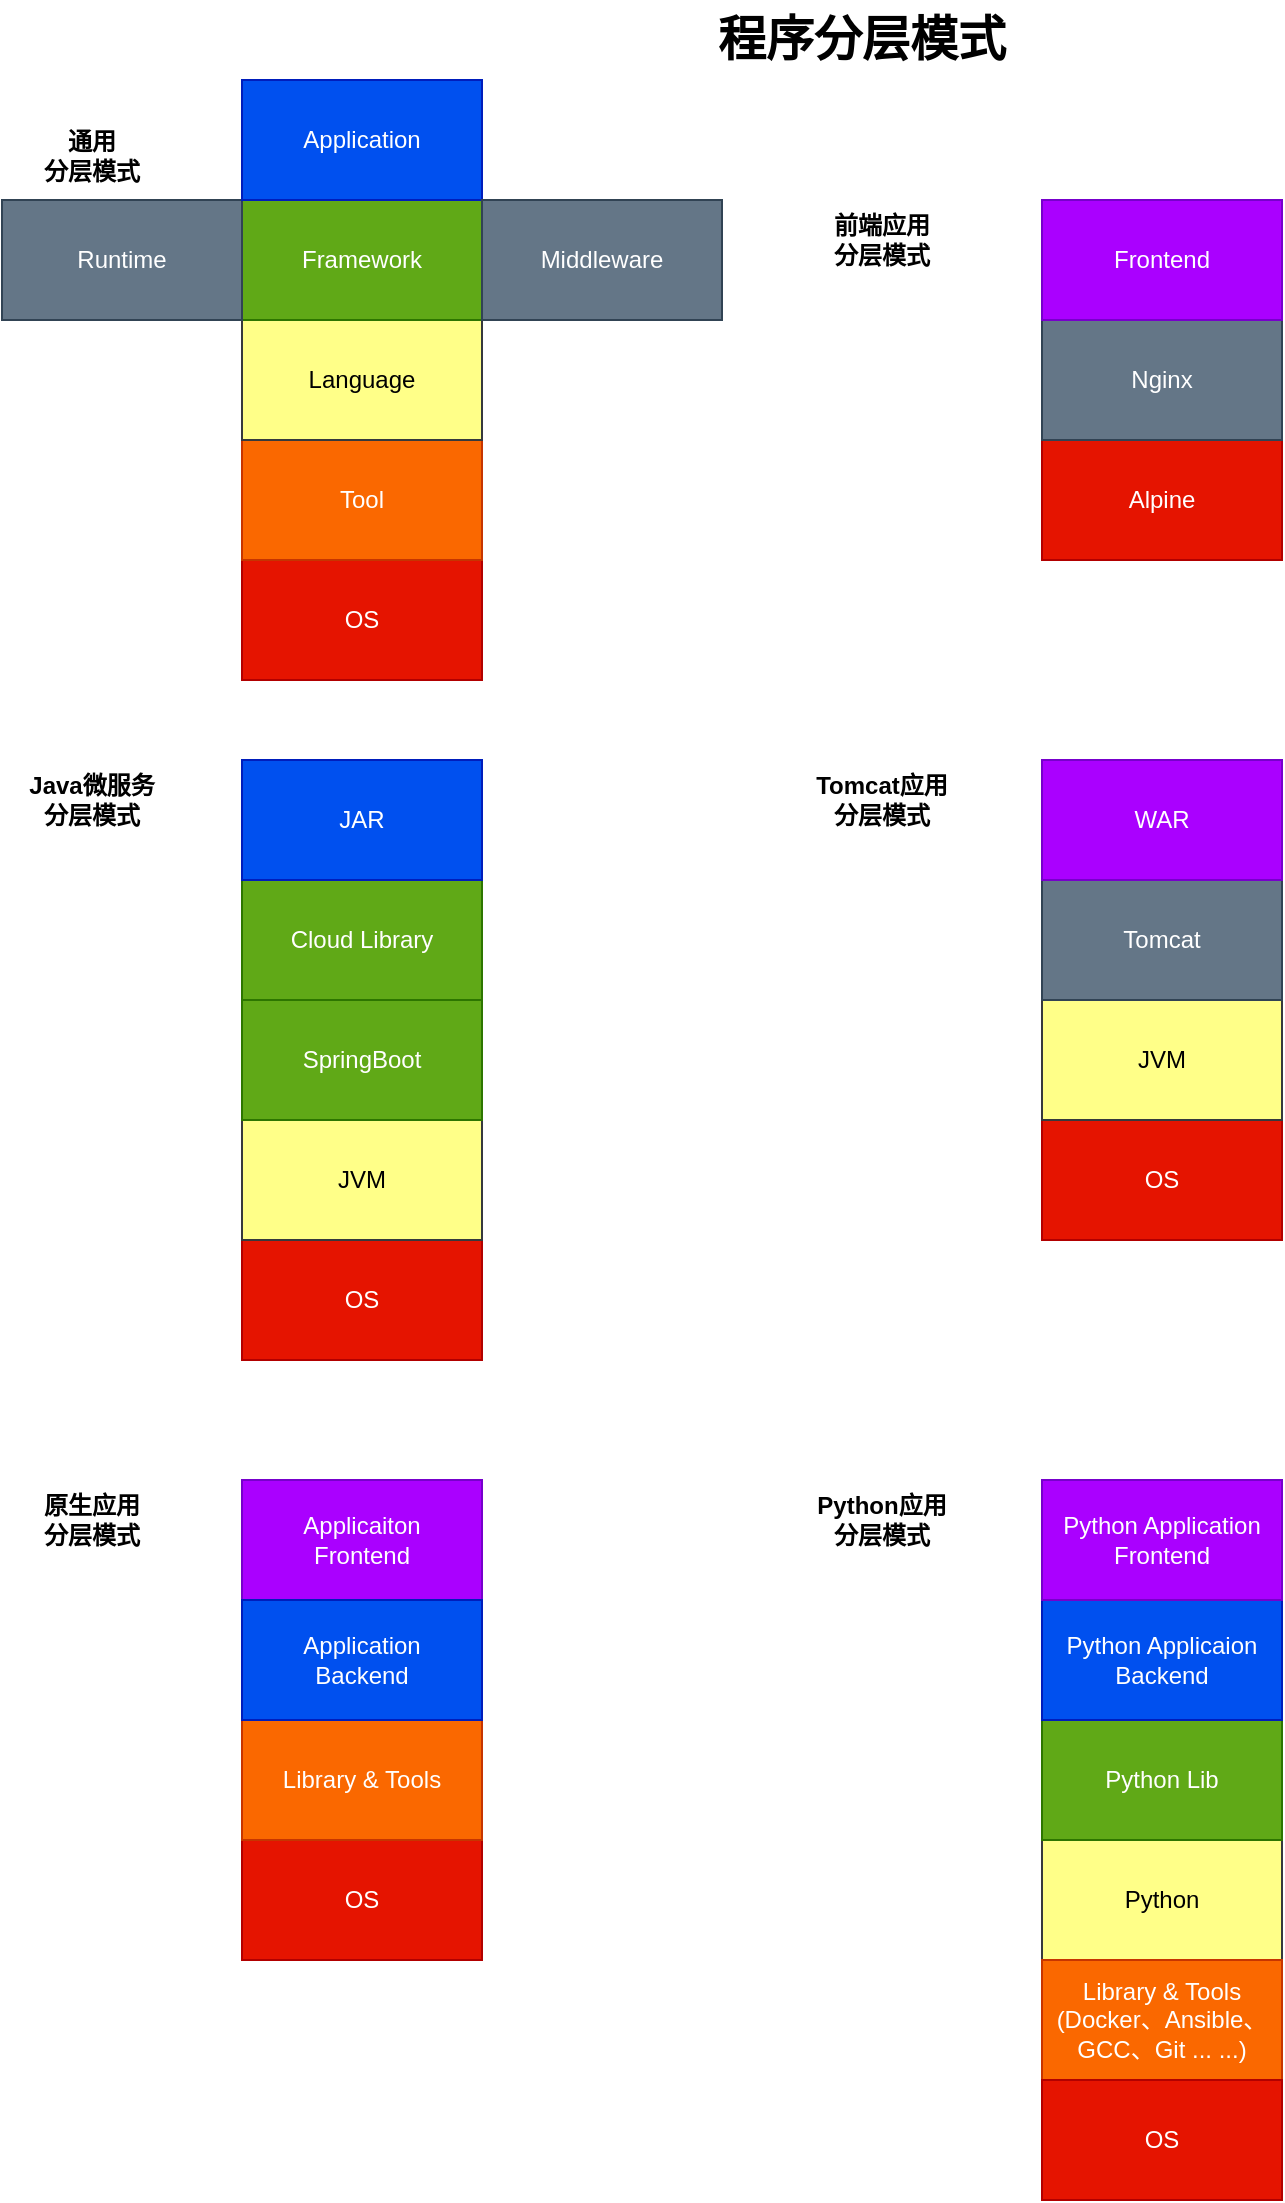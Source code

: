 <mxfile version="12.9.14" type="device"><diagram id="JvpuHZZRRwBAxqdjc421" name="Page-1"><mxGraphModel dx="1481" dy="912" grid="1" gridSize="10" guides="1" tooltips="1" connect="1" arrows="1" fold="1" page="1" pageScale="1" pageWidth="827" pageHeight="1169" math="0" shadow="0"><root><mxCell id="0"/><mxCell id="1" parent="0"/><mxCell id="VhGBrKFccaI3YiUb_jrI-1" value="OS" style="rounded=0;whiteSpace=wrap;html=1;fillColor=#e51400;strokeColor=#B20000;fontColor=#ffffff;" parent="1" vertex="1"><mxGeometry x="160" y="300" width="120" height="60" as="geometry"/></mxCell><mxCell id="VhGBrKFccaI3YiUb_jrI-2" value="Tool" style="rounded=0;whiteSpace=wrap;html=1;fillColor=#fa6800;strokeColor=#C73500;fontColor=#ffffff;" parent="1" vertex="1"><mxGeometry x="160" y="240" width="120" height="60" as="geometry"/></mxCell><mxCell id="VhGBrKFccaI3YiUb_jrI-3" value="Language" style="rounded=0;whiteSpace=wrap;html=1;fillColor=#ffff88;strokeColor=#36393d;" parent="1" vertex="1"><mxGeometry x="160" y="180" width="120" height="60" as="geometry"/></mxCell><mxCell id="VhGBrKFccaI3YiUb_jrI-4" value="Framework" style="rounded=0;whiteSpace=wrap;html=1;fillColor=#60a917;strokeColor=#2D7600;fontColor=#ffffff;" parent="1" vertex="1"><mxGeometry x="160" y="120" width="120" height="60" as="geometry"/></mxCell><mxCell id="VhGBrKFccaI3YiUb_jrI-5" value="Runtime" style="rounded=0;whiteSpace=wrap;html=1;fillColor=#647687;strokeColor=#314354;fontColor=#ffffff;" parent="1" vertex="1"><mxGeometry x="40" y="120" width="120" height="60" as="geometry"/></mxCell><mxCell id="VhGBrKFccaI3YiUb_jrI-6" value="Application&lt;br&gt;Backend" style="rounded=0;whiteSpace=wrap;html=1;fillColor=#b0e3e6;strokeColor=#0e8088;" parent="1" vertex="1"><mxGeometry x="160" y="820" width="120" height="60" as="geometry"/></mxCell><mxCell id="VhGBrKFccaI3YiUb_jrI-7" value="Python" style="rounded=0;whiteSpace=wrap;html=1;fillColor=#ffff88;strokeColor=#36393d;" parent="1" vertex="1"><mxGeometry x="560" y="940" width="120" height="60" as="geometry"/></mxCell><mxCell id="VhGBrKFccaI3YiUb_jrI-8" value="Library &amp;amp; Tools&lt;br&gt;&lt;div&gt;(Docker、Ansible、&lt;/div&gt;&lt;div&gt;GCC、Git ... ...)&lt;/div&gt;" style="rounded=0;whiteSpace=wrap;html=1;fillColor=#fa6800;strokeColor=#C73500;fontColor=#ffffff;" parent="1" vertex="1"><mxGeometry x="560" y="1000" width="120" height="60" as="geometry"/></mxCell><mxCell id="VhGBrKFccaI3YiUb_jrI-10" value="Application" style="rounded=0;whiteSpace=wrap;html=1;fillColor=#0050ef;strokeColor=#001DBC;fontColor=#ffffff;" parent="1" vertex="1"><mxGeometry x="160" y="60" width="120" height="60" as="geometry"/></mxCell><mxCell id="VhGBrKFccaI3YiUb_jrI-11" value="Middleware" style="rounded=0;whiteSpace=wrap;html=1;fillColor=#647687;strokeColor=#314354;fontColor=#ffffff;" parent="1" vertex="1"><mxGeometry x="280" y="120" width="120" height="60" as="geometry"/></mxCell><mxCell id="VhGBrKFccaI3YiUb_jrI-12" value="Applicaiton&lt;br&gt;Frontend" style="rounded=0;whiteSpace=wrap;html=1;fillColor=#aa00ff;strokeColor=#7700CC;fontColor=#ffffff;" parent="1" vertex="1"><mxGeometry x="160" y="760" width="120" height="60" as="geometry"/></mxCell><mxCell id="VhGBrKFccaI3YiUb_jrI-13" value="通用&lt;br&gt;分层模式" style="text;html=1;strokeColor=none;fillColor=none;align=center;verticalAlign=middle;whiteSpace=wrap;rounded=0;fontStyle=1" parent="1" vertex="1"><mxGeometry x="40" y="80" width="90" height="35" as="geometry"/></mxCell><mxCell id="VhGBrKFccaI3YiUb_jrI-15" value="OS" style="rounded=0;whiteSpace=wrap;html=1;fillColor=#e51400;strokeColor=#B20000;fontColor=#ffffff;" parent="1" vertex="1"><mxGeometry x="160" y="640" width="120" height="60" as="geometry"/></mxCell><mxCell id="VhGBrKFccaI3YiUb_jrI-16" value="JVM" style="rounded=0;whiteSpace=wrap;html=1;fillColor=#ffff88;strokeColor=#36393d;" parent="1" vertex="1"><mxGeometry x="160" y="580" width="120" height="60" as="geometry"/></mxCell><mxCell id="VhGBrKFccaI3YiUb_jrI-17" value="SpringBoot" style="rounded=0;whiteSpace=wrap;html=1;fillColor=#60a917;strokeColor=#2D7600;fontColor=#ffffff;" parent="1" vertex="1"><mxGeometry x="160" y="520" width="120" height="60" as="geometry"/></mxCell><mxCell id="VhGBrKFccaI3YiUb_jrI-18" value="Cloud Library" style="rounded=0;whiteSpace=wrap;html=1;fillColor=#60a917;strokeColor=#2D7600;fontColor=#ffffff;" parent="1" vertex="1"><mxGeometry x="160" y="460" width="120" height="60" as="geometry"/></mxCell><mxCell id="VhGBrKFccaI3YiUb_jrI-19" value="JAR" style="rounded=0;whiteSpace=wrap;html=1;fillColor=#0050ef;strokeColor=#001DBC;fontColor=#ffffff;" parent="1" vertex="1"><mxGeometry x="160" y="400" width="120" height="60" as="geometry"/></mxCell><mxCell id="VhGBrKFccaI3YiUb_jrI-20" value="Java微服务&lt;br&gt;分层模式" style="text;html=1;strokeColor=none;fillColor=none;align=center;verticalAlign=middle;whiteSpace=wrap;rounded=0;fontStyle=1" parent="1" vertex="1"><mxGeometry x="40" y="400" width="90" height="40" as="geometry"/></mxCell><mxCell id="VhGBrKFccaI3YiUb_jrI-21" value="OS" style="rounded=0;whiteSpace=wrap;html=1;fillColor=#e51400;strokeColor=#B20000;fontColor=#ffffff;" parent="1" vertex="1"><mxGeometry x="560" y="1060" width="120" height="60" as="geometry"/></mxCell><mxCell id="VhGBrKFccaI3YiUb_jrI-22" value="Python Lib" style="rounded=0;whiteSpace=wrap;html=1;fillColor=#60a917;strokeColor=#2D7600;fontColor=#ffffff;" parent="1" vertex="1"><mxGeometry x="560" y="880" width="120" height="60" as="geometry"/></mxCell><mxCell id="VhGBrKFccaI3YiUb_jrI-23" value="Python Applicaion&lt;br&gt;Backend" style="rounded=0;whiteSpace=wrap;html=1;fillColor=#0050ef;strokeColor=#001DBC;fontColor=#ffffff;" parent="1" vertex="1"><mxGeometry x="560" y="820" width="120" height="60" as="geometry"/></mxCell><mxCell id="VhGBrKFccaI3YiUb_jrI-24" value="Python Application&lt;br&gt;Frontend" style="rounded=0;whiteSpace=wrap;html=1;fillColor=#aa00ff;strokeColor=#7700CC;fontColor=#ffffff;" parent="1" vertex="1"><mxGeometry x="560" y="760" width="120" height="60" as="geometry"/></mxCell><mxCell id="VhGBrKFccaI3YiUb_jrI-25" value="Python应用&lt;br&gt;分层模式" style="text;html=1;strokeColor=none;fillColor=none;align=center;verticalAlign=middle;whiteSpace=wrap;rounded=0;fontStyle=1" parent="1" vertex="1"><mxGeometry x="440" y="760" width="80" height="40" as="geometry"/></mxCell><mxCell id="VhGBrKFccaI3YiUb_jrI-26" value="OS" style="rounded=0;whiteSpace=wrap;html=1;fillColor=#e51400;strokeColor=#B20000;fontColor=#ffffff;" parent="1" vertex="1"><mxGeometry x="160" y="940" width="120" height="60" as="geometry"/></mxCell><mxCell id="VhGBrKFccaI3YiUb_jrI-27" value="Library &amp;amp; Tools" style="rounded=0;whiteSpace=wrap;html=1;fillColor=#fa6800;strokeColor=#C73500;fontColor=#ffffff;" parent="1" vertex="1"><mxGeometry x="160" y="880" width="120" height="60" as="geometry"/></mxCell><mxCell id="VhGBrKFccaI3YiUb_jrI-28" value="原生应用&lt;br&gt;分层模式" style="text;html=1;strokeColor=none;fillColor=none;align=center;verticalAlign=middle;whiteSpace=wrap;rounded=0;fontStyle=1" parent="1" vertex="1"><mxGeometry x="40" y="760" width="90" height="40" as="geometry"/></mxCell><mxCell id="VhGBrKFccaI3YiUb_jrI-29" value="Tomcat应用&lt;br&gt;分层模式" style="text;html=1;strokeColor=none;fillColor=none;align=center;verticalAlign=middle;whiteSpace=wrap;rounded=0;fontStyle=1" parent="1" vertex="1"><mxGeometry x="440" y="400" width="80" height="40" as="geometry"/></mxCell><mxCell id="VhGBrKFccaI3YiUb_jrI-30" value="OS" style="rounded=0;whiteSpace=wrap;html=1;fillColor=#e51400;strokeColor=#B20000;fontColor=#ffffff;" parent="1" vertex="1"><mxGeometry x="560" y="580" width="120" height="60" as="geometry"/></mxCell><mxCell id="VhGBrKFccaI3YiUb_jrI-31" value="JVM" style="rounded=0;whiteSpace=wrap;html=1;fillColor=#ffff88;strokeColor=#36393d;" parent="1" vertex="1"><mxGeometry x="560" y="520" width="120" height="60" as="geometry"/></mxCell><mxCell id="VhGBrKFccaI3YiUb_jrI-32" value="Tomcat" style="rounded=0;whiteSpace=wrap;html=1;fillColor=#647687;strokeColor=#314354;fontColor=#ffffff;" parent="1" vertex="1"><mxGeometry x="560" y="460" width="120" height="60" as="geometry"/></mxCell><mxCell id="VhGBrKFccaI3YiUb_jrI-34" value="WAR" style="rounded=0;whiteSpace=wrap;html=1;fillColor=#aa00ff;strokeColor=#7700CC;fontColor=#ffffff;" parent="1" vertex="1"><mxGeometry x="560" y="400" width="120" height="60" as="geometry"/></mxCell><mxCell id="VhGBrKFccaI3YiUb_jrI-35" value="Alpine" style="rounded=0;whiteSpace=wrap;html=1;fillColor=#e51400;strokeColor=#B20000;fontColor=#ffffff;" parent="1" vertex="1"><mxGeometry x="560" y="240" width="120" height="60" as="geometry"/></mxCell><mxCell id="VhGBrKFccaI3YiUb_jrI-36" value="Nginx" style="rounded=0;whiteSpace=wrap;html=1;fillColor=#647687;strokeColor=#314354;fontColor=#ffffff;" parent="1" vertex="1"><mxGeometry x="560" y="180" width="120" height="60" as="geometry"/></mxCell><mxCell id="VhGBrKFccaI3YiUb_jrI-37" value="Frontend" style="rounded=0;whiteSpace=wrap;html=1;fillColor=#aa00ff;strokeColor=#7700CC;fontColor=#ffffff;" parent="1" vertex="1"><mxGeometry x="560" y="120" width="120" height="60" as="geometry"/></mxCell><mxCell id="VhGBrKFccaI3YiUb_jrI-39" value="&lt;div&gt;前端应用&lt;/div&gt;&lt;div&gt;分层模式&lt;/div&gt;" style="text;html=1;strokeColor=none;fillColor=none;align=center;verticalAlign=middle;whiteSpace=wrap;rounded=0;fontStyle=1" parent="1" vertex="1"><mxGeometry x="440" y="120" width="80" height="40" as="geometry"/></mxCell><mxCell id="VhGBrKFccaI3YiUb_jrI-41" value="程序分层模式" style="text;html=1;strokeColor=none;fillColor=none;align=center;verticalAlign=middle;whiteSpace=wrap;rounded=0;fontSize=24;fontStyle=1" parent="1" vertex="1"><mxGeometry x="310" y="20" width="320" height="40" as="geometry"/></mxCell><mxCell id="9PNq8g3JmJu7L7kncA8_-1" value="Application&lt;br&gt;Backend" style="rounded=0;whiteSpace=wrap;html=1;fillColor=#0050ef;strokeColor=#001DBC;fontColor=#ffffff;" parent="1" vertex="1"><mxGeometry x="160" y="820" width="120" height="60" as="geometry"/></mxCell></root></mxGraphModel></diagram></mxfile>